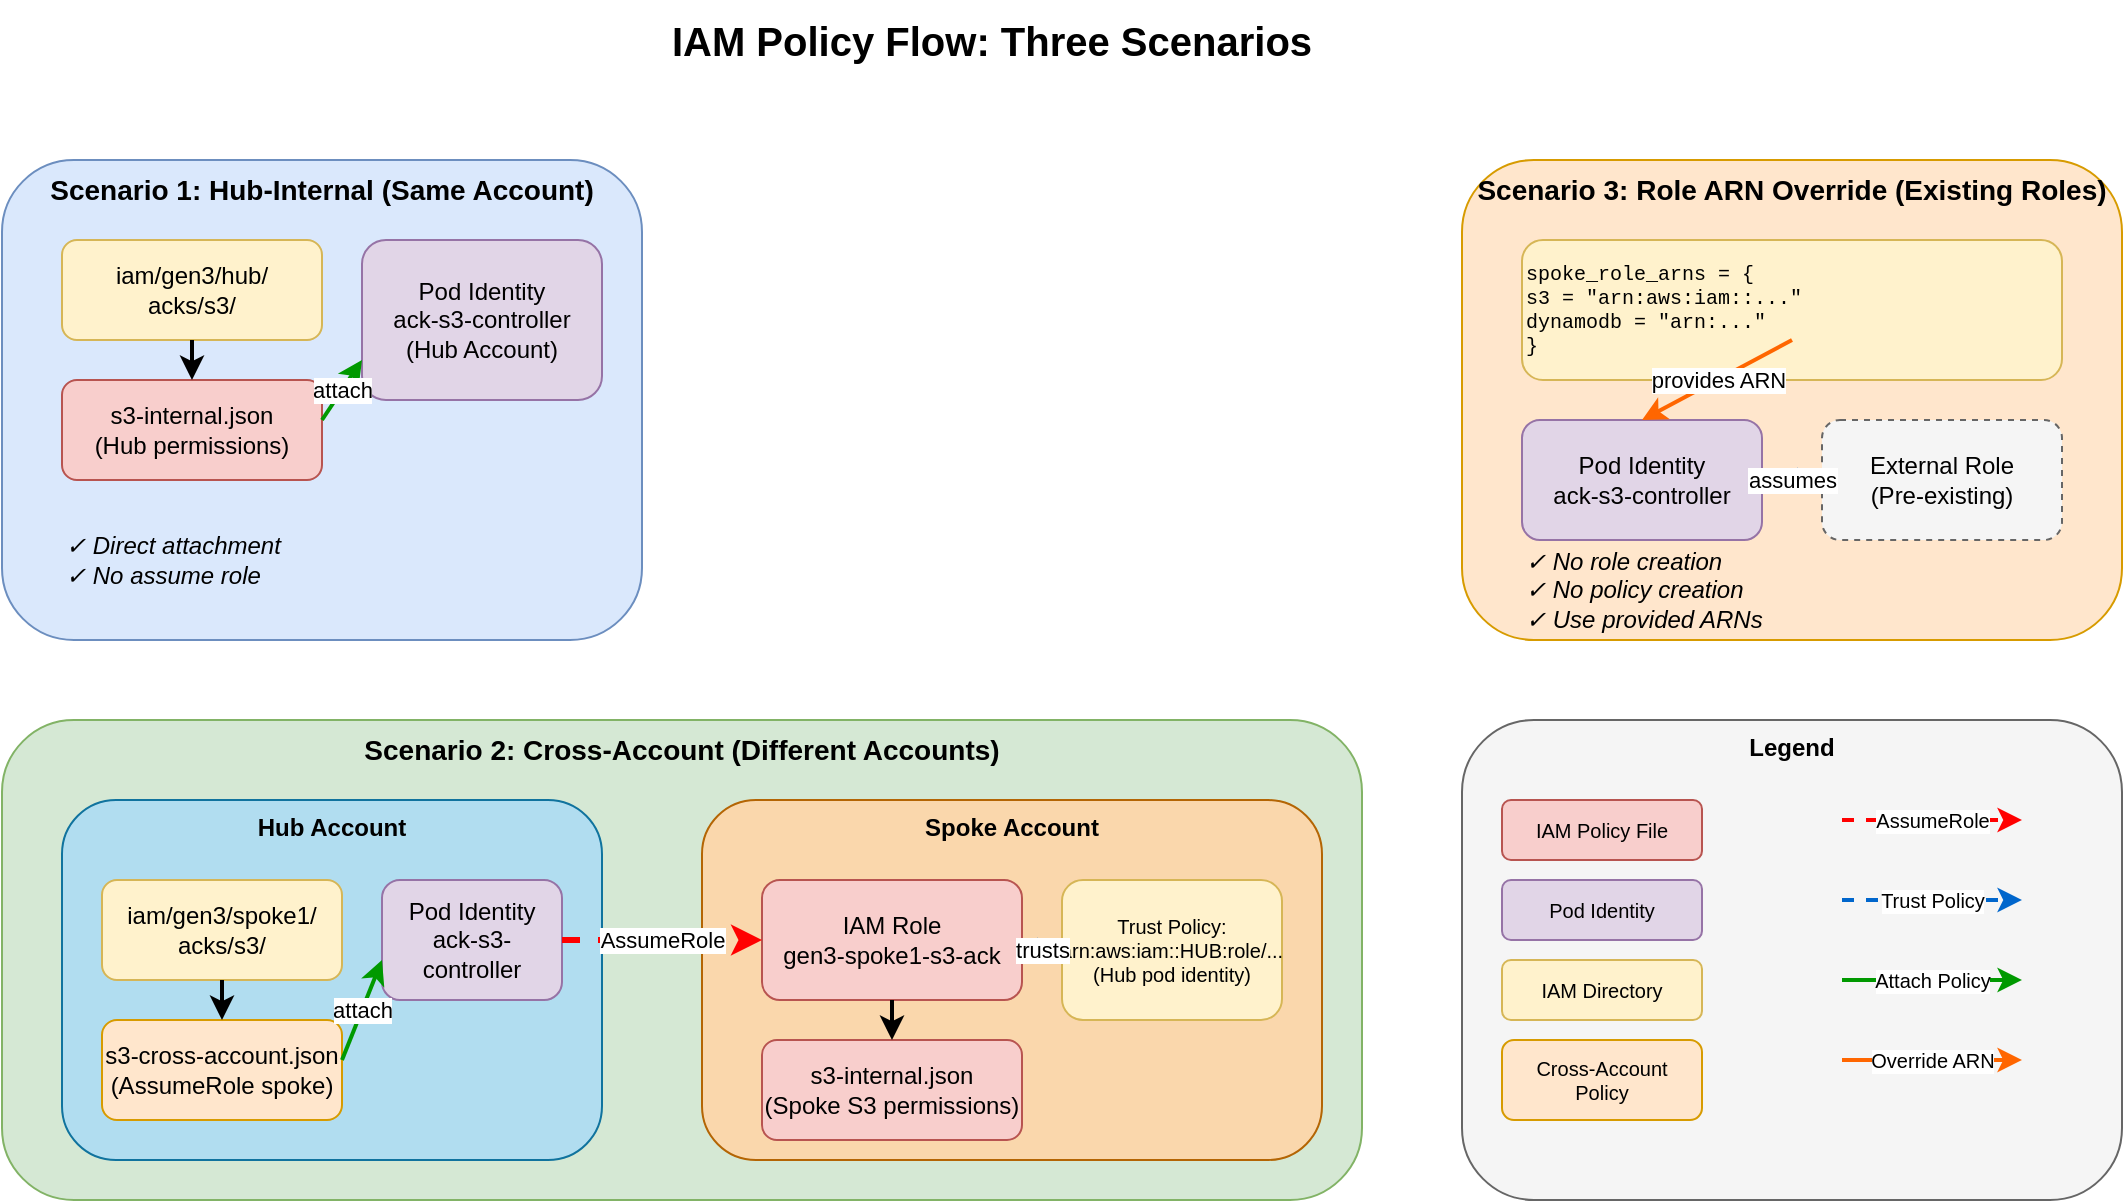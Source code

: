 <mxfile>
  <diagram name="IAM Policy Flow" id="iam-policy-flow">
    <mxGraphModel dx="1434" dy="796" grid="1" gridSize="10" guides="1" tooltips="1" connect="1" arrows="1" fold="1" page="1" pageScale="1" pageWidth="1169" pageHeight="827">
      <root>
        <mxCell id="0"/>
        <mxCell id="1" parent="0"/>

        <!-- Title -->
        <mxCell id="title" value="IAM Policy Flow: Three Scenarios" style="text;html=1;strokeColor=none;fillColor=none;align=center;verticalAlign=middle;whiteSpace=wrap;rounded=0;fontSize=20;fontStyle=1" vertex="1" parent="1">
          <mxGeometry x="350" y="40" width="450" height="40" as="geometry"/>
        </mxCell>

        <!-- Scenario 1: Hub-Internal -->
        <mxCell id="scenario1-box" value="Scenario 1: Hub-Internal (Same Account)" style="rounded=1;whiteSpace=wrap;html=1;fillColor=#dae8fc;strokeColor=#6c8ebf;verticalAlign=top;fontSize=14;fontStyle=1" vertex="1" parent="1">
          <mxGeometry x="80" y="120" width="320" height="240" as="geometry"/>
        </mxCell>

        <mxCell id="s1-iam-dir" value="iam/gen3/hub/&#xa;acks/s3/" style="rounded=1;whiteSpace=wrap;html=1;fillColor=#fff2cc;strokeColor=#d6b656;" vertex="1" parent="1">
          <mxGeometry x="110" y="160" width="130" height="50" as="geometry"/>
        </mxCell>

        <mxCell id="s1-policy" value="s3-internal.json&#xa;(Hub permissions)" style="rounded=1;whiteSpace=wrap;html=1;fillColor=#f8cecc;strokeColor=#b85450;" vertex="1" parent="1">
          <mxGeometry x="110" y="230" width="130" height="50" as="geometry"/>
        </mxCell>

        <mxCell id="s1-pod-identity" value="Pod Identity&#xa;ack-s3-controller&#xa;(Hub Account)" style="rounded=1;whiteSpace=wrap;html=1;fillColor=#e1d5e7;strokeColor=#9673a6;" vertex="1" parent="1">
          <mxGeometry x="260" y="160" width="120" height="80" as="geometry"/>
        </mxCell>

        <mxCell id="s1-result" value="✓ Direct attachment&#xa;✓ No assume role" style="text;html=1;strokeColor=none;fillColor=none;align=left;verticalAlign=middle;whiteSpace=wrap;rounded=0;fontSize=12;fontStyle=2" vertex="1" parent="1">
          <mxGeometry x="110" y="300" width="250" height="40" as="geometry"/>
        </mxCell>

        <!-- Arrow S1 -->
        <mxCell id="arrow-s1-1" value="" style="endArrow=classic;html=1;strokeWidth=2;strokeColor=#000000;" edge="1" parent="1">
          <mxGeometry width="50" height="50" relative="1" as="geometry">
            <mxPoint x="175" y="210" as="sourcePoint"/>
            <mxPoint x="175" y="230" as="targetPoint"/>
          </mxGeometry>
        </mxCell>

        <mxCell id="arrow-s1-2" value="attach" style="endArrow=classic;html=1;strokeWidth=2;strokeColor=#009900;" edge="1" parent="1">
          <mxGeometry width="50" height="50" relative="1" as="geometry">
            <mxPoint x="240" y="250" as="sourcePoint"/>
            <mxPoint x="260" y="220" as="targetPoint"/>
          </mxGeometry>
        </mxCell>

        <!-- Scenario 2: Cross-Account -->
        <mxCell id="scenario2-box" value="Scenario 2: Cross-Account (Different Accounts)" style="rounded=1;whiteSpace=wrap;html=1;fillColor=#d5e8d4;strokeColor=#82b366;verticalAlign=top;fontSize=14;fontStyle=1" vertex="1" parent="1">
          <mxGeometry x="80" y="400" width="680" height="240" as="geometry"/>
        </mxCell>

        <!-- Hub Side -->
        <mxCell id="s2-hub-box" value="Hub Account" style="rounded=1;whiteSpace=wrap;html=1;fillColor=#b1ddf0;strokeColor=#10739e;verticalAlign=top;fontSize=12;fontStyle=1" vertex="1" parent="1">
          <mxGeometry x="110" y="440" width="270" height="180" as="geometry"/>
        </mxCell>

        <mxCell id="s2-iam-dir" value="iam/gen3/spoke1/&#xa;acks/s3/" style="rounded=1;whiteSpace=wrap;html=1;fillColor=#fff2cc;strokeColor=#d6b656;" vertex="1" parent="1">
          <mxGeometry x="130" y="480" width="120" height="50" as="geometry"/>
        </mxCell>

        <mxCell id="s2-cross-policy" value="s3-cross-account.json&#xa;(AssumeRole spoke)" style="rounded=1;whiteSpace=wrap;html=1;fillColor=#ffe6cc;strokeColor=#d79b00;" vertex="1" parent="1">
          <mxGeometry x="130" y="550" width="120" height="50" as="geometry"/>
        </mxCell>

        <mxCell id="s2-pod-identity" value="Pod Identity&#xa;ack-s3-controller" style="rounded=1;whiteSpace=wrap;html=1;fillColor=#e1d5e7;strokeColor=#9673a6;" vertex="1" parent="1">
          <mxGeometry x="270" y="480" width="90" height="60" as="geometry"/>
        </mxCell>

        <!-- Spoke Side -->
        <mxCell id="s2-spoke-box" value="Spoke Account" style="rounded=1;whiteSpace=wrap;html=1;fillColor=#fad7ac;strokeColor=#b46504;verticalAlign=top;fontSize=12;fontStyle=1" vertex="1" parent="1">
          <mxGeometry x="430" y="440" width="310" height="180" as="geometry"/>
        </mxCell>

        <mxCell id="s2-spoke-role" value="IAM Role&#xa;gen3-spoke1-s3-ack" style="rounded=1;whiteSpace=wrap;html=1;fillColor=#f8cecc;strokeColor=#b85450;" vertex="1" parent="1">
          <mxGeometry x="460" y="480" width="130" height="60" as="geometry"/>
        </mxCell>

        <mxCell id="s2-spoke-policy" value="s3-internal.json&#xa;(Spoke S3 permissions)" style="rounded=1;whiteSpace=wrap;html=1;fillColor=#f8cecc;strokeColor=#b85450;" vertex="1" parent="1">
          <mxGeometry x="460" y="560" width="130" height="50" as="geometry"/>
        </mxCell>

        <mxCell id="s2-trust" value="Trust Policy:&#xa;arn:aws:iam::HUB:role/...&#xa;(Hub pod identity)" style="rounded=1;whiteSpace=wrap;html=1;fillColor=#fff2cc;strokeColor=#d6b656;fontSize=10" vertex="1" parent="1">
          <mxGeometry x="610" y="480" width="110" height="70" as="geometry"/>
        </mxCell>

        <!-- Arrows S2 -->
        <mxCell id="arrow-s2-1" value="" style="endArrow=classic;html=1;strokeWidth=2;strokeColor=#000000;" edge="1" parent="1">
          <mxGeometry width="50" height="50" relative="1" as="geometry">
            <mxPoint x="190" y="530" as="sourcePoint"/>
            <mxPoint x="190" y="550" as="targetPoint"/>
          </mxGeometry>
        </mxCell>

        <mxCell id="arrow-s2-2" value="attach" style="endArrow=classic;html=1;strokeWidth=2;strokeColor=#009900;" edge="1" parent="1">
          <mxGeometry width="50" height="50" relative="1" as="geometry">
            <mxPoint x="250" y="570" as="sourcePoint"/>
            <mxPoint x="270" y="520" as="targetPoint"/>
          </mxGeometry>
        </mxCell>

        <mxCell id="arrow-s2-3" value="AssumeRole" style="endArrow=classic;html=1;strokeWidth=3;strokeColor=#FF0000;dashed=1;" edge="1" parent="1">
          <mxGeometry width="50" height="50" relative="1" as="geometry">
            <mxPoint x="360" y="510" as="sourcePoint"/>
            <mxPoint x="460" y="510" as="targetPoint"/>
          </mxGeometry>
        </mxCell>

        <mxCell id="arrow-s2-4" value="" style="endArrow=classic;html=1;strokeWidth=2;strokeColor=#000000;" edge="1" parent="1">
          <mxGeometry width="50" height="50" relative="1" as="geometry">
            <mxPoint x="525" y="540" as="sourcePoint"/>
            <mxPoint x="525" y="560" as="targetPoint"/>
          </mxGeometry>
        </mxCell>

        <mxCell id="arrow-s2-5" value="trusts" style="endArrow=classic;html=1;strokeWidth=2;strokeColor=#0066CC;dashed=1;" edge="1" parent="1">
          <mxGeometry width="50" height="50" relative="1" as="geometry">
            <mxPoint x="590" y="515" as="sourcePoint"/>
            <mxPoint x="610" y="515" as="targetPoint"/>
          </mxGeometry>
        </mxCell>

        <!-- Scenario 3: Override -->
        <mxCell id="scenario3-box" value="Scenario 3: Role ARN Override (Existing Roles)" style="rounded=1;whiteSpace=wrap;html=1;fillColor=#ffe6cc;strokeColor=#d79b00;verticalAlign=top;fontSize=14;fontStyle=1" vertex="1" parent="1">
          <mxGeometry x="810" y="120" width="330" height="240" as="geometry"/>
        </mxCell>

        <mxCell id="s3-override" value="spoke_role_arns = {&#xa;  s3 = &quot;arn:aws:iam::...&quot;&#xa;  dynamodb = &quot;arn:...&quot;&#xa;}" style="rounded=1;whiteSpace=wrap;html=1;fillColor=#fff2cc;strokeColor=#d6b656;align=left;fontFamily=Courier New;fontSize=10" vertex="1" parent="1">
          <mxGeometry x="840" y="160" width="270" height="70" as="geometry"/>
        </mxCell>

        <mxCell id="s3-pod-identity" value="Pod Identity&#xa;ack-s3-controller" style="rounded=1;whiteSpace=wrap;html=1;fillColor=#e1d5e7;strokeColor=#9673a6;" vertex="1" parent="1">
          <mxGeometry x="840" y="250" width="120" height="60" as="geometry"/>
        </mxCell>

        <mxCell id="s3-external-role" value="External Role&#xa;(Pre-existing)" style="rounded=1;whiteSpace=wrap;html=1;fillColor=#f5f5f5;strokeColor=#666666;dashed=1;" vertex="1" parent="1">
          <mxGeometry x="990" y="250" width="120" height="60" as="geometry"/>
        </mxCell>

        <mxCell id="s3-result" value="✓ No role creation&#xa;✓ No policy creation&#xa;✓ Use provided ARNs" style="text;html=1;strokeColor=none;fillColor=none;align=left;verticalAlign=middle;whiteSpace=wrap;rounded=0;fontSize=12;fontStyle=2" vertex="1" parent="1">
          <mxGeometry x="840" y="320" width="270" height="30" as="geometry"/>
        </mxCell>

        <!-- Arrow S3 -->
        <mxCell id="arrow-s3-1" value="provides ARN" style="endArrow=classic;html=1;strokeWidth=2;strokeColor=#FF6600;" edge="1" parent="1">
          <mxGeometry width="50" height="50" relative="1" as="geometry">
            <mxPoint x="975" y="210" as="sourcePoint"/>
            <mxPoint x="900" y="250" as="targetPoint"/>
          </mxGeometry>
        </mxCell>

        <mxCell id="arrow-s3-2" value="assumes" style="endArrow=classic;html=1;strokeWidth=2;strokeColor=#0066CC;dashed=1;" edge="1" parent="1">
          <mxGeometry width="50" height="50" relative="1" as="geometry">
            <mxPoint x="960" y="280" as="sourcePoint"/>
            <mxPoint x="990" y="280" as="targetPoint"/>
          </mxGeometry>
        </mxCell>

        <!-- Legend -->
        <mxCell id="legend-box" value="Legend" style="rounded=1;whiteSpace=wrap;html=1;fillColor=#f5f5f5;strokeColor=#666666;verticalAlign=top;fontSize=12;fontStyle=1" vertex="1" parent="1">
          <mxGeometry x="810" y="400" width="330" height="240" as="geometry"/>
        </mxCell>

        <mxCell id="legend-policy" value="IAM Policy File" style="rounded=1;whiteSpace=wrap;html=1;fillColor=#f8cecc;strokeColor=#b85450;fontSize=10" vertex="1" parent="1">
          <mxGeometry x="830" y="440" width="100" height="30" as="geometry"/>
        </mxCell>

        <mxCell id="legend-pod" value="Pod Identity" style="rounded=1;whiteSpace=wrap;html=1;fillColor=#e1d5e7;strokeColor=#9673a6;fontSize=10" vertex="1" parent="1">
          <mxGeometry x="830" y="480" width="100" height="30" as="geometry"/>
        </mxCell>

        <mxCell id="legend-iam-dir" value="IAM Directory" style="rounded=1;whiteSpace=wrap;html=1;fillColor=#fff2cc;strokeColor=#d6b656;fontSize=10" vertex="1" parent="1">
          <mxGeometry x="830" y="520" width="100" height="30" as="geometry"/>
        </mxCell>

        <mxCell id="legend-cross" value="Cross-Account&#xa;Policy" style="rounded=1;whiteSpace=wrap;html=1;fillColor=#ffe6cc;strokeColor=#d79b00;fontSize=10" vertex="1" parent="1">
          <mxGeometry x="830" y="560" width="100" height="40" as="geometry"/>
        </mxCell>

        <mxCell id="legend-arrow1" value="AssumeRole" style="endArrow=classic;html=1;strokeWidth=2;strokeColor=#FF0000;dashed=1;fontSize=10" edge="1" parent="1">
          <mxGeometry width="50" height="50" relative="1" as="geometry">
            <mxPoint x="1000" y="450" as="sourcePoint"/>
            <mxPoint x="1090" y="450" as="targetPoint"/>
          </mxGeometry>
        </mxCell>

        <mxCell id="legend-arrow2" value="Trust Policy" style="endArrow=classic;html=1;strokeWidth=2;strokeColor=#0066CC;dashed=1;fontSize=10" edge="1" parent="1">
          <mxGeometry width="50" height="50" relative="1" as="geometry">
            <mxPoint x="1000" y="490" as="sourcePoint"/>
            <mxPoint x="1090" y="490" as="targetPoint"/>
          </mxGeometry>
        </mxCell>

        <mxCell id="legend-arrow3" value="Attach Policy" style="endArrow=classic;html=1;strokeWidth=2;strokeColor=#009900;fontSize=10" edge="1" parent="1">
          <mxGeometry width="50" height="50" relative="1" as="geometry">
            <mxPoint x="1000" y="530" as="sourcePoint"/>
            <mxPoint x="1090" y="530" as="targetPoint"/>
          </mxGeometry>
        </mxCell>

        <mxCell id="legend-arrow4" value="Override ARN" style="endArrow=classic;html=1;strokeWidth=2;strokeColor=#FF6600;fontSize=10" edge="1" parent="1">
          <mxGeometry width="50" height="50" relative="1" as="geometry">
            <mxPoint x="1000" y="570" as="sourcePoint"/>
            <mxPoint x="1090" y="570" as="targetPoint"/>
          </mxGeometry>
        </mxCell>

      </root>
    </mxGraphModel>
  </diagram>
</mxfile>
